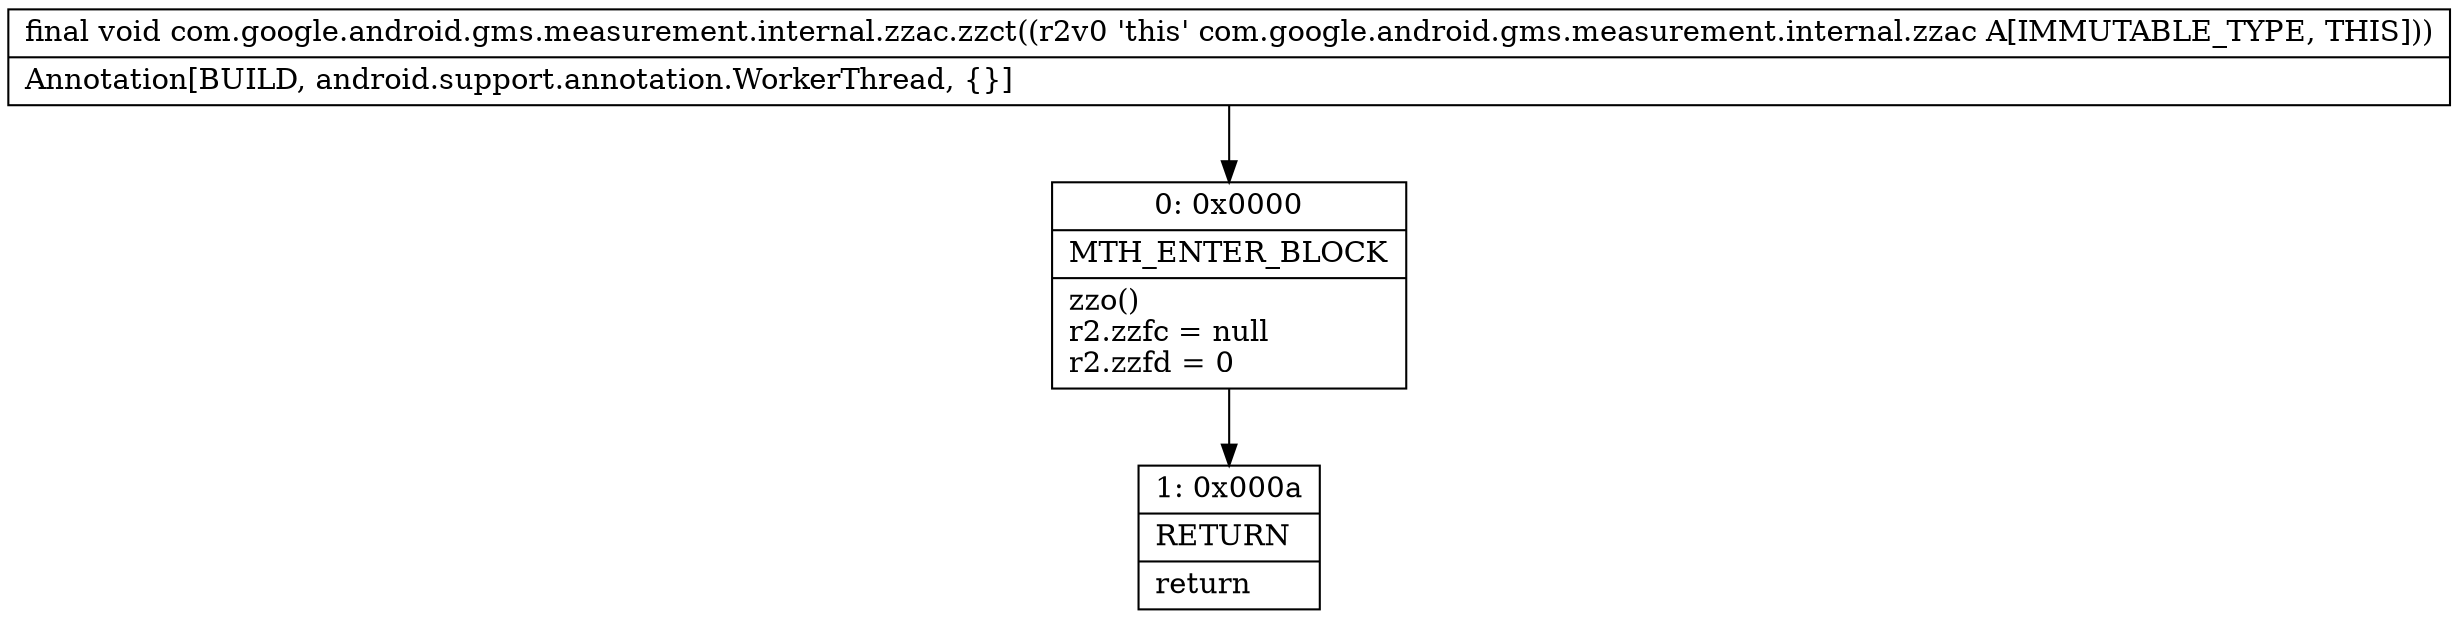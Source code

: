 digraph "CFG forcom.google.android.gms.measurement.internal.zzac.zzct()V" {
Node_0 [shape=record,label="{0\:\ 0x0000|MTH_ENTER_BLOCK\l|zzo()\lr2.zzfc = null\lr2.zzfd = 0\l}"];
Node_1 [shape=record,label="{1\:\ 0x000a|RETURN\l|return\l}"];
MethodNode[shape=record,label="{final void com.google.android.gms.measurement.internal.zzac.zzct((r2v0 'this' com.google.android.gms.measurement.internal.zzac A[IMMUTABLE_TYPE, THIS]))  | Annotation[BUILD, android.support.annotation.WorkerThread, \{\}]\l}"];
MethodNode -> Node_0;
Node_0 -> Node_1;
}

